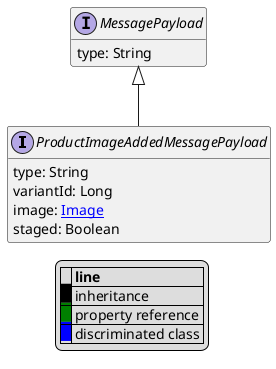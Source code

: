 @startuml

hide empty fields
hide empty methods
legend
|= |= line |
|<back:black>   </back>| inheritance |
|<back:green>   </back>| property reference |
|<back:blue>   </back>| discriminated class |
endlegend
interface ProductImageAddedMessagePayload [[ProductImageAddedMessagePayload.svg]] extends MessagePayload {
    type: String
    variantId: Long
    image: [[Image.svg Image]]
    staged: Boolean
}
interface MessagePayload [[MessagePayload.svg]]  {
    type: String
}





@enduml
